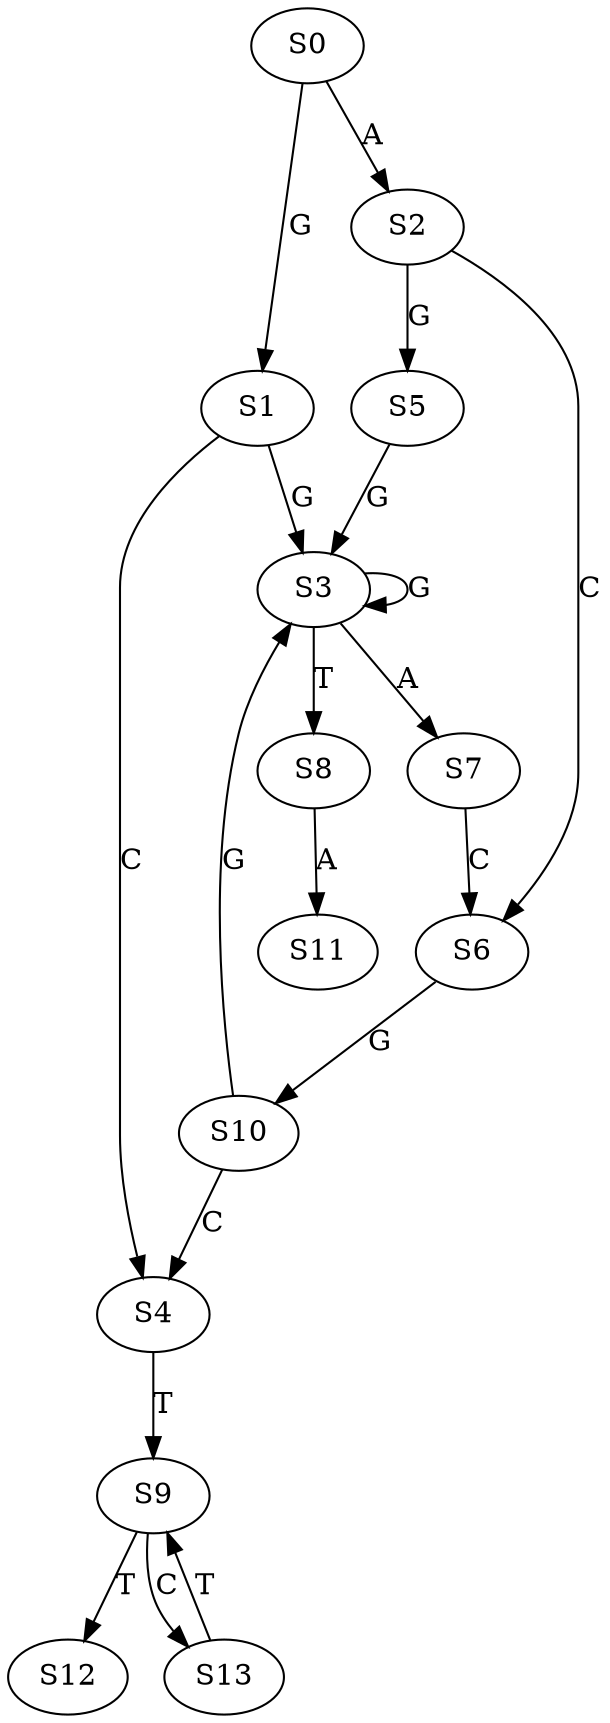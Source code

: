 strict digraph  {
	S0 -> S1 [ label = G ];
	S0 -> S2 [ label = A ];
	S1 -> S3 [ label = G ];
	S1 -> S4 [ label = C ];
	S2 -> S5 [ label = G ];
	S2 -> S6 [ label = C ];
	S3 -> S7 [ label = A ];
	S3 -> S8 [ label = T ];
	S3 -> S3 [ label = G ];
	S4 -> S9 [ label = T ];
	S5 -> S3 [ label = G ];
	S6 -> S10 [ label = G ];
	S7 -> S6 [ label = C ];
	S8 -> S11 [ label = A ];
	S9 -> S12 [ label = T ];
	S9 -> S13 [ label = C ];
	S10 -> S4 [ label = C ];
	S10 -> S3 [ label = G ];
	S13 -> S9 [ label = T ];
}
